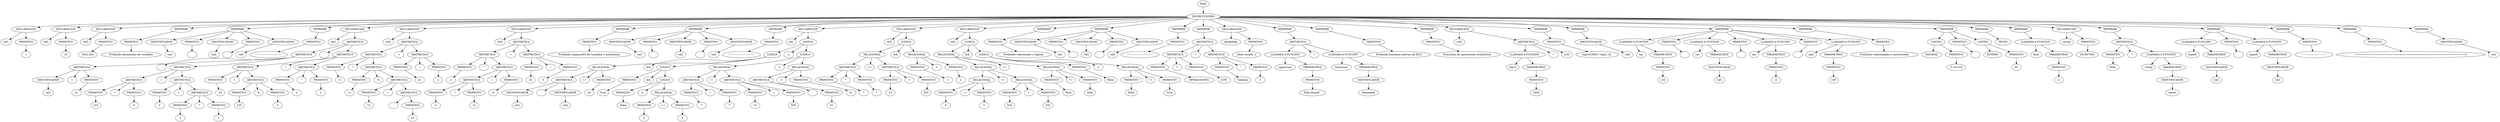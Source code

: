 digraph {
n0[label="RAIZ"];
n1[label="INSTRUCCIONES"];
n0->n1;
n2[label="DECLARACION"];
n1->n2;
n3[label="val1"];
n2->n3;
n4[label="PRIMITIVO"];
n2->n4;
n5[label="1"];
n4->n5;
n6[label="DECLARACION"];
n1->n6;
n7[label="val2"];
n6->n7;
n8[label="PRIMITIVO"];
n6->n8;
n9[label="10"];
n8->n9;
n10[label="DECLARACION"];
n1->n10;
n11[label="val3"];
n10->n11;
n12[label="PRIMITIVO"];
n10->n12;
n13[label="2021.202"];
n12->n13;
n14[label="IMPRIMIR"];
n1->n14;
n15[label="PRIMITIVO"];
n14->n15;
n16[label="Probando declaracion de variables"];
n15->n16;
n17[label="IMPRIMIR"];
n1->n17;
n18[label="IDENTIFICADOR"];
n17->n18;
n19[label="val1"];
n18->n19;
n20[label="PRIMITIVO"];
n17->n20;
n21[label=" "];
n20->n21;
n22[label="IDENTIFICADOR"];
n17->n22;
n23[label="val2"];
n22->n23;
n24[label="PRIMITIVO"];
n17->n24;
n25[label=" "];
n24->n25;
n26[label="IDENTIFICADOR"];
n17->n26;
n27[label="val3"];
n26->n27;
n28[label="IMPRIMIR"];
n1->n28;
n29[label="PRIMITIVO"];
n28->n29;
n30[label="---------------------------------"];
n29->n30;
n31[label="DECLARACION"];
n1->n31;
n32[label="val1"];
n31->n32;
n33[label="ARITMETICA"];
n31->n33;
n34[label="ARITMETICA"];
n33->n34;
n35[label="ARITMETICA"];
n34->n35;
n36[label="IDENTIFICADOR"];
n35->n36;
n37[label="val1"];
n36->n37;
n38[label="+"];
n35->n38;
n39[label="PRIMITIVO"];
n35->n39;
n40[label="41"];
n39->n40;
n41[label="-"];
n34->n41;
n42[label="ARITMETICA"];
n34->n42;
n43[label="ARITMETICA"];
n42->n43;
n44[label="PRIMITIVO"];
n43->n44;
n45[label="123"];
n44->n45;
n46[label="*"];
n43->n46;
n47[label="PRIMITIVO"];
n43->n47;
n48[label="4"];
n47->n48;
n49[label="/"];
n42->n49;
n50[label="ARITMETICA"];
n42->n50;
n51[label="PRIMITIVO"];
n50->n51;
n52[label="2"];
n51->n52;
n53[label="+"];
n50->n53;
n54[label="ARITMETICA"];
n50->n54;
n55[label="PRIMITIVO"];
n54->n55;
n56[label="2"];
n55->n56;
n57[label="*"];
n54->n57;
n58[label="PRIMITIVO"];
n54->n58;
n59[label="2"];
n58->n59;
n60[label="-"];
n33->n60;
n61[label="ARITMETICA"];
n33->n61;
n62[label="ARITMETICA"];
n61->n62;
n63[label="PRIMITIVO"];
n62->n63;
n64[label="10"];
n63->n64;
n65[label="+"];
n62->n65;
n66[label="ARITMETICA"];
n62->n66;
n67[label="PRIMITIVO"];
n66->n67;
n68[label="125"];
n67->n68;
n69[label="%"];
n66->n69;
n70[label="PRIMITIVO"];
n66->n70;
n71[label="5"];
n70->n71;
n72[label="*"];
n61->n72;
n73[label="ARITMETICA"];
n61->n73;
n74[label="PRIMITIVO"];
n73->n74;
n75[label="2"];
n74->n75;
n76[label="^"];
n73->n76;
n77[label="PRIMITIVO"];
n73->n77;
n78[label="2"];
n77->n78;
n79[label="DECLARACION"];
n1->n79;
n80[label="val2"];
n79->n80;
n81[label="ARITMETICA"];
n79->n81;
n82[label="ARITMETICA"];
n81->n82;
n83[label="PRIMITIVO"];
n82->n83;
n84[label="11"];
n83->n84;
n85[label="*"];
n82->n85;
n86[label="ARITMETICA"];
n82->n86;
n87[label="PRIMITIVO"];
n86->n87;
n88[label="11"];
n87->n88;
n89[label="%"];
n86->n89;
n90[label="ARITMETICA"];
n86->n90;
n91[label="PRIMITIVO"];
n90->n91;
n92[label="12"];
n91->n92;
n93[label="+"];
n90->n93;
n94[label="ARITMETICA"];
n90->n94;
n95[label="-"];
n94->n95;
n96[label="PRIMITIVO"];
n94->n96;
n97[label="10"];
n96->n97;
n98[label="+"];
n81->n98;
n99[label="ARITMETICA"];
n81->n99;
n100[label="PRIMITIVO"];
n99->n100;
n101[label="22"];
n100->n101;
n102[label="/"];
n99->n102;
n103[label="PRIMITIVO"];
n99->n103;
n104[label="2"];
n103->n104;
n105[label="DECLARACION"];
n1->n105;
n106[label="val3"];
n105->n106;
n107[label="ARITMETICA"];
n105->n107;
n108[label="ARITMETICA"];
n107->n108;
n109[label="PRIMITIVO"];
n108->n109;
n110[label="2"];
n109->n110;
n111[label="^"];
n108->n111;
n112[label="ARITMETICA"];
n108->n112;
n113[label="ARITMETICA"];
n112->n113;
n114[label="PRIMITIVO"];
n113->n114;
n115[label="2"];
n114->n115;
n116[label="*"];
n113->n116;
n117[label="PRIMITIVO"];
n113->n117;
n118[label="12"];
n117->n118;
n119[label="/"];
n112->n119;
n120[label="PRIMITIVO"];
n112->n120;
n121[label="6"];
n120->n121;
n122[label="+"];
n107->n122;
n123[label="ARITMETICA"];
n107->n123;
n124[label="PRIMITIVO"];
n123->n124;
n125[label="25"];
n124->n125;
n126[label="/"];
n123->n126;
n127[label="PRIMITIVO"];
n123->n127;
n128[label="5"];
n127->n128;
n129[label="IMPRIMIR"];
n1->n129;
n130[label="PRIMITIVO"];
n129->n130;
n131[label="Probando asignaciÃ³n de variables y aritmeticas"];
n130->n131;
n132[label="IMPRIMIR"];
n1->n132;
n133[label="IDENTIFICADOR"];
n132->n133;
n134[label="val1"];
n133->n134;
n135[label="PRIMITIVO"];
n132->n135;
n136[label=" "];
n135->n136;
n137[label="IDENTIFICADOR"];
n132->n137;
n138[label="val2"];
n137->n138;
n139[label="PRIMITIVO"];
n132->n139;
n140[label=" "];
n139->n140;
n141[label="IDENTIFICADOR"];
n132->n141;
n142[label="val3"];
n141->n142;
n143[label="IMPRIMIR"];
n1->n143;
n144[label="PRIMITIVO"];
n143->n144;
n145[label="---------------------------------"];
n144->n145;
n146[label="DECLARACION"];
n1->n146;
n147[label="rel1"];
n146->n147;
n148[label="LOGICA"];
n146->n148;
n149[label="LOGICA"];
n148->n149;
n150[label="RELACIONAL"];
n149->n150;
n151[label="ARITMETICA"];
n150->n151;
n152[label="IDENTIFICADOR"];
n151->n152;
n153[label="val1"];
n152->n153;
n154[label="-"];
n151->n154;
n155[label="IDENTIFICADOR"];
n151->n155;
n156[label="val2"];
n155->n156;
n157[label="=="];
n150->n157;
n158[label="PRIMITIVO"];
n150->n158;
n159[label="24"];
n158->n159;
n160[label="&&"];
n149->n160;
n161[label="LOGICA"];
n149->n161;
n162[label="PRIMITIVO"];
n161->n162;
n163[label="True"];
n162->n163;
n164[label="&&"];
n161->n164;
n165[label="LOGICA"];
n161->n165;
n166[label="PRIMITIVO"];
n165->n166;
n167[label="False"];
n166->n167;
n168[label="||"];
n165->n168;
n169[label="RELACIONAL"];
n165->n169;
n170[label="PRIMITIVO"];
n169->n170;
n171[label="5"];
n170->n171;
n172[label=">="];
n169->n172;
n173[label="PRIMITIVO"];
n169->n173;
n174[label="5"];
n173->n174;
n175[label="||"];
n148->n175;
n176[label="LOGICA"];
n148->n176;
n177[label="RELACIONAL"];
n176->n177;
n178[label="ARITMETICA"];
n177->n178;
n179[label="PRIMITIVO"];
n178->n179;
n180[label="7"];
n179->n180;
n181[label="*"];
n178->n181;
n182[label="PRIMITIVO"];
n178->n182;
n183[label="7"];
n182->n183;
n184[label="!="];
n177->n184;
n185[label="ARITMETICA"];
n177->n185;
n186[label="PRIMITIVO"];
n185->n186;
n187[label="15"];
n186->n187;
n188[label="+"];
n185->n188;
n189[label="PRIMITIVO"];
n185->n189;
n190[label="555"];
n189->n190;
n191[label="||"];
n176->n191;
n192[label="RELACIONAL"];
n176->n192;
n193[label="ARITMETICA"];
n192->n193;
n194[label="-"];
n193->n194;
n195[label="PRIMITIVO"];
n193->n195;
n196[label="61"];
n195->n196;
n197[label=">"];
n192->n197;
n198[label="PRIMITIVO"];
n192->n198;
n199[label="51"];
n198->n199;
n200[label="DECLARACION"];
n1->n200;
n201[label="rel2"];
n200->n201;
n202[label="LOGICA"];
n200->n202;
n203[label="RELACIONAL"];
n202->n203;
n204[label="ARITMETICA"];
n203->n204;
n205[label="PRIMITIVO"];
n204->n205;
n206[label="7"];
n205->n206;
n207[label="*"];
n204->n207;
n208[label="PRIMITIVO"];
n204->n208;
n209[label="7"];
n208->n209;
n210[label="<="];
n203->n210;
n211[label="ARITMETICA"];
n203->n211;
n212[label="PRIMITIVO"];
n211->n212;
n213[label="15"];
n212->n213;
n214[label="+"];
n211->n214;
n215[label="PRIMITIVO"];
n211->n215;
n216[label="555"];
n215->n216;
n217[label="&&"];
n202->n217;
n218[label="RELACIONAL"];
n202->n218;
n219[label="PRIMITIVO"];
n218->n219;
n220[label="1"];
n219->n220;
n221[label="<"];
n218->n221;
n222[label="PRIMITIVO"];
n218->n222;
n223[label="2"];
n222->n223;
n224[label="DECLARACION"];
n1->n224;
n225[label="rel3"];
n224->n225;
n226[label="LOGICA"];
n224->n226;
n227[label="RELACIONAL"];
n226->n227;
n228[label="RELACIONAL"];
n227->n228;
n229[label="RELACIONAL"];
n228->n229;
n230[label="PRIMITIVO"];
n229->n230;
n231[label="0"];
n230->n231;
n232[label="=="];
n229->n232;
n233[label="PRIMITIVO"];
n229->n233;
n234[label="0"];
n233->n234;
n235[label="!="];
n228->n235;
n236[label="RELACIONAL"];
n228->n236;
n237[label="PRIMITIVO"];
n236->n237;
n238[label="532"];
n237->n238;
n239[label=">"];
n236->n239;
n240[label="PRIMITIVO"];
n236->n240;
n241[label="532"];
n240->n241;
n242[label="=="];
n227->n242;
n243[label="RELACIONAL"];
n227->n243;
n244[label="PRIMITIVO"];
n243->n244;
n245[label="Hola"];
n244->n245;
n246[label="=="];
n243->n246;
n247[label="PRIMITIVO"];
n243->n247;
n248[label="Hola"];
n247->n248;
n249[label="&&"];
n226->n249;
n250[label="LOGICA"];
n226->n250;
n251[label="PRIMITIVO"];
n250->n251;
n252[label="False"];
n251->n252;
n253[label="||"];
n250->n253;
n254[label="RELACIONAL"];
n250->n254;
n255[label="PRIMITIVO"];
n254->n255;
n256[label="False"];
n255->n256;
n257[label="=="];
n254->n257;
n258[label="PRIMITIVO"];
n254->n258;
n259[label="True"];
n258->n259;
n260[label="IMPRIMIR"];
n1->n260;
n261[label="PRIMITIVO"];
n260->n261;
n262[label="Probando relacionales y logicas"];
n261->n262;
n263[label="IMPRIMIR"];
n1->n263;
n264[label="IDENTIFICADOR"];
n263->n264;
n265[label="rel1"];
n264->n265;
n266[label="PRIMITIVO"];
n263->n266;
n267[label=" "];
n266->n267;
n268[label="IDENTIFICADOR"];
n263->n268;
n269[label="rel2"];
n268->n269;
n270[label="PRIMITIVO"];
n263->n270;
n271[label=" "];
n270->n271;
n272[label="IDENTIFICADOR"];
n263->n272;
n273[label="rel3"];
n272->n273;
n274[label="IMPRIMIR"];
n1->n274;
n275[label="PRIMITIVO"];
n274->n275;
n276[label="---------------------------------"];
n275->n276;
n277[label="IMPRIMIR"];
n1->n277;
n278[label="ARITMETICA"];
n277->n278;
n279[label="ARITMETICA"];
n278->n279;
n280[label="PRIMITIVO"];
n279->n280;
n281[label="OPERACIONES "];
n280->n281;
n282[label="*"];
n279->n282;
n283[label="PRIMITIVO"];
n279->n283;
n284[label="CON "];
n283->n284;
n285[label="*"];
n278->n285;
n286[label="ARITMETICA"];
n278->n286;
n287[label="PRIMITIVO"];
n286->n287;
n288[label="Cadenas"];
n287->n288;
n289[label="^"];
n286->n289;
n290[label="PRIMITIVO"];
n286->n290;
n291[label="3"];
n290->n291;
n292[label="DECLARACION"];
n1->n292;
n293[label="despedida"];
n292->n293;
n294[label="PRIMITIVO"];
n292->n294;
n295[label="Adios mundo :c"];
n294->n295;
n296[label="IMPRIMIR"];
n1->n296;
n297[label="ARITMETICA"];
n296->n297;
n298[label="LLAMADA A FUNCION"];
n297->n298;
n299[label="uppercase"];
n298->n299;
n300[label="PARAMETROS"];
n298->n300;
n301[label="PRIMITIVO"];
n300->n301;
n302[label="Hola Mundo! "];
n301->n302;
n303[label="*"];
n297->n303;
n304[label="LLAMADA A FUNCION"];
n297->n304;
n305[label="lowercase"];
n304->n305;
n306[label="PARAMETROS"];
n304->n306;
n307[label="IDENTIFICADOR"];
n306->n307;
n308[label="despedida"];
n307->n308;
n309[label="IMPRIMIR"];
n1->n309;
n310[label="PRIMITIVO"];
n309->n310;
n311[label="Probando funciones nativas de JOLC"];
n310->n311;
n312[label="IMPRIMIR"];
n1->n312;
n313[label="PRIMITIVO"];
n312->n313;
n314[label="Funciones de operaciones aritmeticas"];
n313->n314;
n315[label="DECLARACION"];
n1->n315;
n316[label="val3"];
n315->n316;
n317[label="ARITMETICA"];
n315->n317;
n318[label="LLAMADA A FUNCION"];
n317->n318;
n319[label="log10"];
n318->n319;
n320[label="PARAMETROS"];
n318->n320;
n321[label="PRIMITIVO"];
n320->n321;
n322[label="1000"];
n321->n322;
n323[label="*"];
n317->n323;
n324[label="LOG"];
n317->n324;
n325[label="IMPRIMIR"];
n1->n325;
n326[label="PRIMITIVO"];
n325->n326;
n327[label="log10(1000) * log(2, 4): "];
n326->n327;
n328[label="IMPRIMIR"];
n1->n328;
n329[label="IDENTIFICADOR"];
n328->n329;
n330[label="val3"];
n329->n330;
n331[label="IMPRIMIR"];
n1->n331;
n332[label="LLAMADA A FUNCION"];
n331->n332;
n333[label="sin"];
n332->n333;
n334[label="PARAMETROS"];
n332->n334;
n335[label="PRIMITIVO"];
n334->n335;
n336[label="134"];
n335->n336;
n337[label="PRIMITIVO"];
n331->n337;
n338[label=" "];
n337->n338;
n339[label="LLAMADA A FUNCION"];
n331->n339;
n340[label="cos"];
n339->n340;
n341[label="PARAMETROS"];
n339->n341;
n342[label="IDENTIFICADOR"];
n341->n342;
n343[label="val1"];
n342->n343;
n344[label="PRIMITIVO"];
n331->n344;
n345[label=" "];
n344->n345;
n346[label="LLAMADA A FUNCION"];
n331->n346;
n347[label="tan"];
n346->n347;
n348[label="PARAMETROS"];
n346->n348;
n349[label="PRIMITIVO"];
n348->n349;
n350[label="12"];
n349->n350;
n351[label="PRIMITIVO"];
n331->n351;
n352[label=" "];
n351->n352;
n353[label="LLAMADA A FUNCION"];
n331->n353;
n354[label="sqrt"];
n353->n354;
n355[label="PARAMETROS"];
n353->n355;
n356[label="PRIMITIVO"];
n355->n356;
n357[label="100"];
n356->n357;
n358[label="IMPRIMIR"];
n1->n358;
n359[label="PRIMITIVO"];
n358->n359;
n360[label="Funciones relacionadas a conversiones"];
n359->n360;
n361[label="IMPRIMIR"];
n1->n361;
n362[label="CASTEO"];
n361->n362;
n363[label="DECIMAL"];
n362->n363;
n364[label="PRIMITIVO"];
n362->n364;
n365[label="3.141516"];
n364->n365;
n366[label="PRIMITIVO"];
n361->n366;
n367[label=" "];
n366->n367;
n368[label="CASTEO"];
n361->n368;
n369[label="ENTERO"];
n368->n369;
n370[label="PRIMITIVO"];
n368->n370;
n371[label="45"];
n370->n371;
n372[label="IMPRIMIR"];
n1->n372;
n373[label="TRUNC"];
n372->n373;
n374[label="IMPRIMIR"];
n1->n374;
n375[label="LLAMADA A FUNCION"];
n374->n375;
n376[label="float"];
n375->n376;
n377[label="PARAMETROS"];
n375->n377;
n378[label="PRIMITIVO"];
n377->n378;
n379[label="11"];
n378->n379;
n380[label="DECLARACION"];
n1->n380;
n381[label="carnet"];
n380->n381;
n382[label="PRIMITIVO"];
n380->n382;
n383[label="201807394"];
n382->n383;
n384[label="IMPRIMIR"];
n1->n384;
n385[label="ARITMETICA"];
n384->n385;
n386[label="PRIMITIVO"];
n385->n386;
n387[label="Hola "];
n386->n387;
n388[label="*"];
n385->n388;
n389[label="LLAMADA A FUNCION"];
n385->n389;
n390[label="string"];
n389->n390;
n391[label="PARAMETROS"];
n389->n391;
n392[label="IDENTIFICADOR"];
n391->n392;
n393[label="carnet"];
n392->n393;
n394[label="IMPRIMIR"];
n1->n394;
n395[label="LLAMADA A FUNCION"];
n394->n395;
n396[label="typeof"];
n395->n396;
n397[label="PARAMETROS"];
n395->n397;
n398[label="IDENTIFICADOR"];
n397->n398;
n399[label="val1"];
n398->n399;
n400[label="PRIMITIVO"];
n394->n400;
n401[label=" "];
n400->n401;
n402[label="LLAMADA A FUNCION"];
n394->n402;
n403[label="typeof"];
n402->n403;
n404[label="PARAMETROS"];
n402->n404;
n405[label="IDENTIFICADOR"];
n404->n405;
n406[label="rel1"];
n405->n406;
n407[label="IMPRIMIR"];
n1->n407;
n408[label="PRIMITIVO"];
n407->n408;
n409[label="---------------------------------"];
n408->n409;
n410[label="IMPRIMIR"];
n1->n410;
n411[label="PRIMITIVO"];
n410->n411;
n412[label="====================================================]"];
n411->n412;
n413[label="IMPRIMIR"];
n1->n413;
n414[label="IDENTIFICADOR"];
n413->n414;
n415[label="val1"];
n414->n415;
}